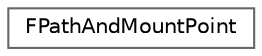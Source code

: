 digraph "Graphical Class Hierarchy"
{
 // INTERACTIVE_SVG=YES
 // LATEX_PDF_SIZE
  bgcolor="transparent";
  edge [fontname=Helvetica,fontsize=10,labelfontname=Helvetica,labelfontsize=10];
  node [fontname=Helvetica,fontsize=10,shape=box,height=0.2,width=0.4];
  rankdir="LR";
  Node0 [id="Node000000",label="FPathAndMountPoint",height=0.2,width=0.4,color="grey40", fillcolor="white", style="filled",URL="$dd/d65/structFPathAndMountPoint.html",tooltip="Struct representing a path on disk, and its virtual mount point."];
}
